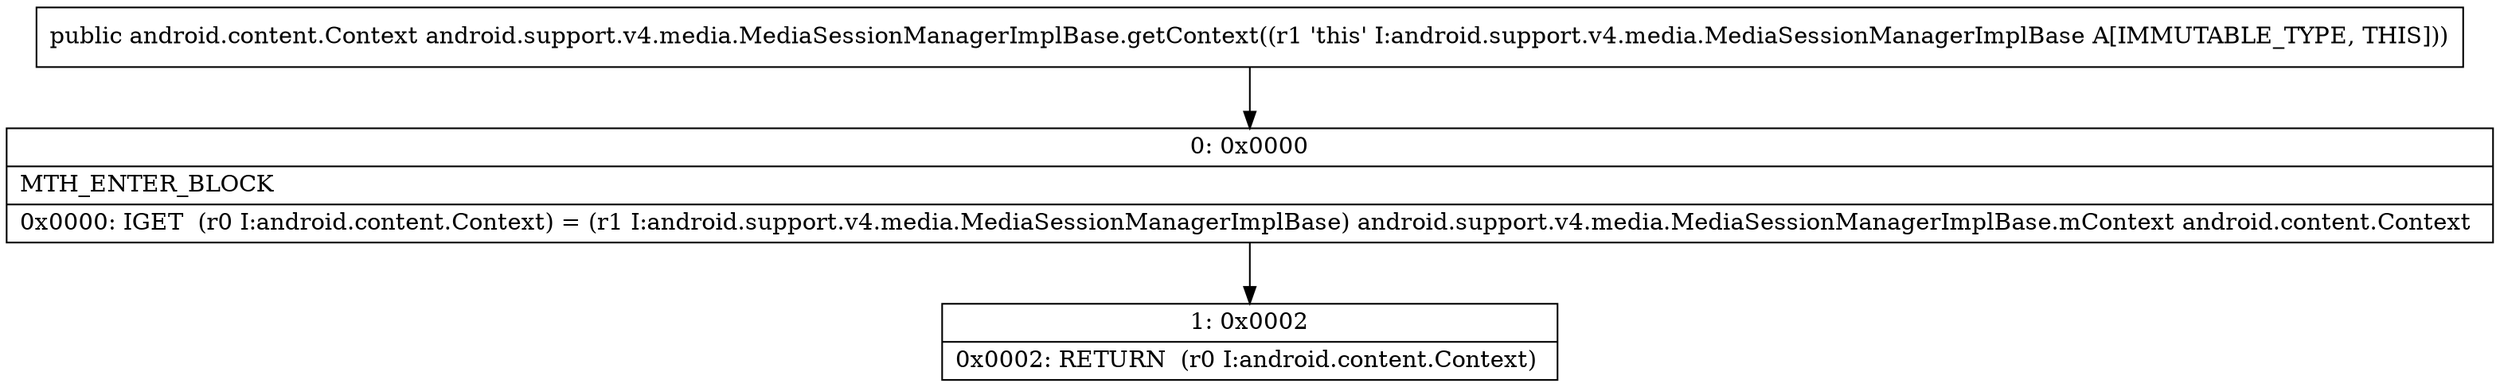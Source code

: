 digraph "CFG forandroid.support.v4.media.MediaSessionManagerImplBase.getContext()Landroid\/content\/Context;" {
Node_0 [shape=record,label="{0\:\ 0x0000|MTH_ENTER_BLOCK\l|0x0000: IGET  (r0 I:android.content.Context) = (r1 I:android.support.v4.media.MediaSessionManagerImplBase) android.support.v4.media.MediaSessionManagerImplBase.mContext android.content.Context \l}"];
Node_1 [shape=record,label="{1\:\ 0x0002|0x0002: RETURN  (r0 I:android.content.Context) \l}"];
MethodNode[shape=record,label="{public android.content.Context android.support.v4.media.MediaSessionManagerImplBase.getContext((r1 'this' I:android.support.v4.media.MediaSessionManagerImplBase A[IMMUTABLE_TYPE, THIS])) }"];
MethodNode -> Node_0;
Node_0 -> Node_1;
}

